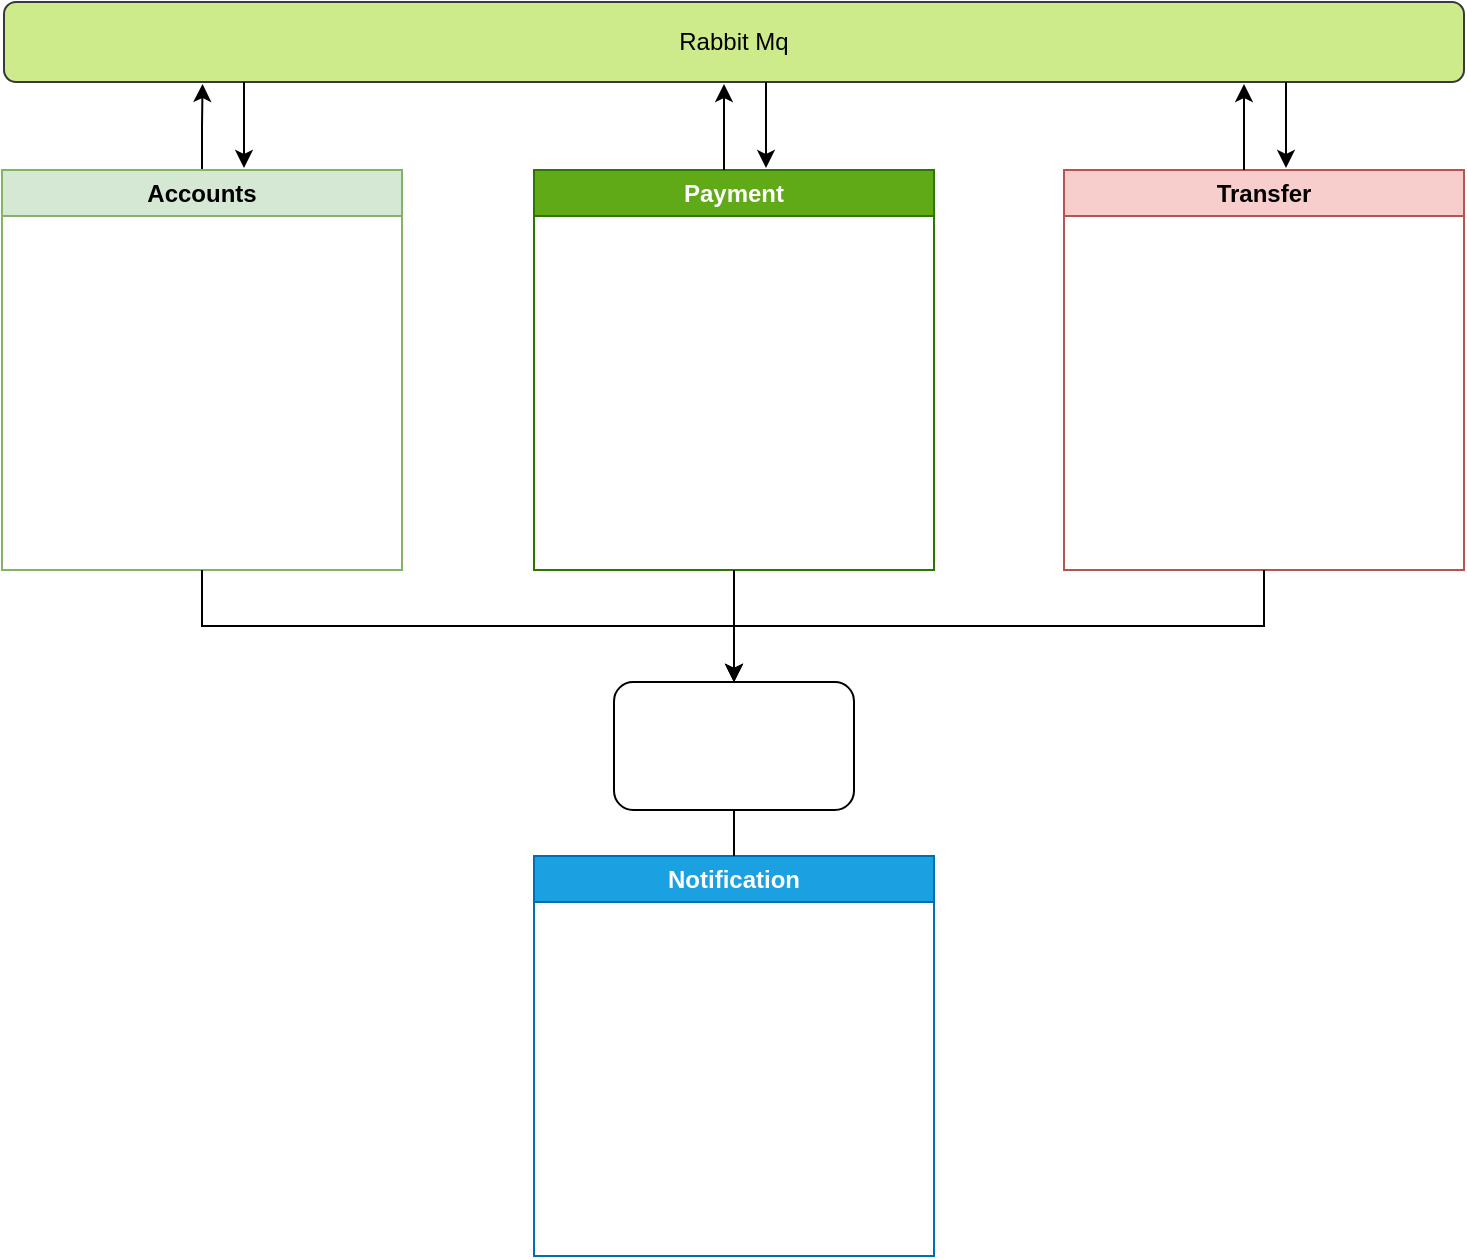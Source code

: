 <mxfile version="20.8.18" type="github"><diagram name="Página-1" id="woxBlqq2QBqYyWOmebHL"><mxGraphModel dx="1354" dy="647" grid="1" gridSize="10" guides="1" tooltips="1" connect="1" arrows="1" fold="1" page="1" pageScale="1" pageWidth="827" pageHeight="1169" math="0" shadow="0"><root><mxCell id="0"/><mxCell id="1" parent="0"/><mxCell id="SFxdzO-ipUi5dUqOuCL0-23" style="edgeStyle=orthogonalEdgeStyle;rounded=0;orthogonalLoop=1;jettySize=auto;html=1;exitX=0.5;exitY=0;exitDx=0;exitDy=0;entryX=0.136;entryY=1.025;entryDx=0;entryDy=0;entryPerimeter=0;" edge="1" parent="1" source="SFxdzO-ipUi5dUqOuCL0-2" target="SFxdzO-ipUi5dUqOuCL0-16"><mxGeometry relative="1" as="geometry"/></mxCell><mxCell id="SFxdzO-ipUi5dUqOuCL0-2" value="Accounts" style="swimlane;whiteSpace=wrap;html=1;fillColor=#d5e8d4;strokeColor=#82b366;" vertex="1" parent="1"><mxGeometry x="59" y="104" width="200" height="200" as="geometry"/></mxCell><mxCell id="SFxdzO-ipUi5dUqOuCL0-3" value="Transfer" style="swimlane;whiteSpace=wrap;html=1;fillColor=#f8cecc;strokeColor=#b85450;" vertex="1" parent="1"><mxGeometry x="590" y="104" width="200" height="200" as="geometry"/></mxCell><mxCell id="SFxdzO-ipUi5dUqOuCL0-4" value="Notification" style="swimlane;whiteSpace=wrap;html=1;fillColor=#1ba1e2;fontColor=#ffffff;strokeColor=#006EAF;" vertex="1" parent="1"><mxGeometry x="325" y="447" width="200" height="200" as="geometry"/></mxCell><mxCell id="SFxdzO-ipUi5dUqOuCL0-5" value="Payment" style="swimlane;whiteSpace=wrap;html=1;fillColor=#60a917;fontColor=#ffffff;strokeColor=#2D7600;" vertex="1" parent="1"><mxGeometry x="325" y="104" width="200" height="200" as="geometry"/></mxCell><mxCell id="SFxdzO-ipUi5dUqOuCL0-14" value="" style="endArrow=none;html=1;rounded=0;entryX=0.5;entryY=1;entryDx=0;entryDy=0;exitX=0.5;exitY=0;exitDx=0;exitDy=0;" edge="1" parent="1" source="SFxdzO-ipUi5dUqOuCL0-4" target="SFxdzO-ipUi5dUqOuCL0-13"><mxGeometry width="50" height="50" relative="1" as="geometry"><mxPoint x="430" y="413" as="sourcePoint"/><mxPoint x="430" y="270" as="targetPoint"/></mxGeometry></mxCell><mxCell id="SFxdzO-ipUi5dUqOuCL0-20" style="edgeStyle=orthogonalEdgeStyle;rounded=0;orthogonalLoop=1;jettySize=auto;html=1;exitX=0.5;exitY=1;exitDx=0;exitDy=0;" edge="1" parent="1" source="SFxdzO-ipUi5dUqOuCL0-2" target="SFxdzO-ipUi5dUqOuCL0-13"><mxGeometry relative="1" as="geometry"/></mxCell><mxCell id="SFxdzO-ipUi5dUqOuCL0-21" style="edgeStyle=orthogonalEdgeStyle;rounded=0;orthogonalLoop=1;jettySize=auto;html=1;exitX=0.5;exitY=1;exitDx=0;exitDy=0;" edge="1" parent="1" source="SFxdzO-ipUi5dUqOuCL0-3" target="SFxdzO-ipUi5dUqOuCL0-13"><mxGeometry relative="1" as="geometry"/></mxCell><mxCell id="SFxdzO-ipUi5dUqOuCL0-22" style="edgeStyle=orthogonalEdgeStyle;rounded=0;orthogonalLoop=1;jettySize=auto;html=1;exitX=0.5;exitY=1;exitDx=0;exitDy=0;" edge="1" parent="1" source="SFxdzO-ipUi5dUqOuCL0-5" target="SFxdzO-ipUi5dUqOuCL0-13"><mxGeometry relative="1" as="geometry"/></mxCell><mxCell id="SFxdzO-ipUi5dUqOuCL0-13" value="" style="rounded=1;whiteSpace=wrap;html=1;" vertex="1" parent="1"><mxGeometry x="365" y="360" width="120" height="64" as="geometry"/></mxCell><mxCell id="SFxdzO-ipUi5dUqOuCL0-16" value="Rabbit Mq" style="rounded=1;whiteSpace=wrap;html=1;fillColor=#cdeb8b;strokeColor=#36393d;" vertex="1" parent="1"><mxGeometry x="60" y="20" width="730" height="40" as="geometry"/></mxCell><mxCell id="SFxdzO-ipUi5dUqOuCL0-25" style="edgeStyle=orthogonalEdgeStyle;rounded=0;orthogonalLoop=1;jettySize=auto;html=1;exitX=0.5;exitY=0;exitDx=0;exitDy=0;entryX=0.136;entryY=1.025;entryDx=0;entryDy=0;entryPerimeter=0;" edge="1" parent="1"><mxGeometry relative="1" as="geometry"><mxPoint x="180" y="60" as="sourcePoint"/><mxPoint x="180" y="103" as="targetPoint"/></mxGeometry></mxCell><mxCell id="SFxdzO-ipUi5dUqOuCL0-26" style="edgeStyle=orthogonalEdgeStyle;rounded=0;orthogonalLoop=1;jettySize=auto;html=1;exitX=0.5;exitY=0;exitDx=0;exitDy=0;entryX=0.136;entryY=1.025;entryDx=0;entryDy=0;entryPerimeter=0;" edge="1" parent="1"><mxGeometry relative="1" as="geometry"><mxPoint x="420" y="104" as="sourcePoint"/><mxPoint x="420" y="61" as="targetPoint"/></mxGeometry></mxCell><mxCell id="SFxdzO-ipUi5dUqOuCL0-27" style="edgeStyle=orthogonalEdgeStyle;rounded=0;orthogonalLoop=1;jettySize=auto;html=1;exitX=0.5;exitY=0;exitDx=0;exitDy=0;entryX=0.136;entryY=1.025;entryDx=0;entryDy=0;entryPerimeter=0;" edge="1" parent="1"><mxGeometry relative="1" as="geometry"><mxPoint x="441" y="60" as="sourcePoint"/><mxPoint x="441" y="103" as="targetPoint"/></mxGeometry></mxCell><mxCell id="SFxdzO-ipUi5dUqOuCL0-28" style="edgeStyle=orthogonalEdgeStyle;rounded=0;orthogonalLoop=1;jettySize=auto;html=1;exitX=0.5;exitY=0;exitDx=0;exitDy=0;entryX=0.136;entryY=1.025;entryDx=0;entryDy=0;entryPerimeter=0;" edge="1" parent="1"><mxGeometry relative="1" as="geometry"><mxPoint x="680" y="104" as="sourcePoint"/><mxPoint x="680" y="61" as="targetPoint"/></mxGeometry></mxCell><mxCell id="SFxdzO-ipUi5dUqOuCL0-29" style="edgeStyle=orthogonalEdgeStyle;rounded=0;orthogonalLoop=1;jettySize=auto;html=1;exitX=0.5;exitY=0;exitDx=0;exitDy=0;entryX=0.136;entryY=1.025;entryDx=0;entryDy=0;entryPerimeter=0;" edge="1" parent="1"><mxGeometry relative="1" as="geometry"><mxPoint x="701" y="60" as="sourcePoint"/><mxPoint x="701" y="103" as="targetPoint"/></mxGeometry></mxCell></root></mxGraphModel></diagram></mxfile>